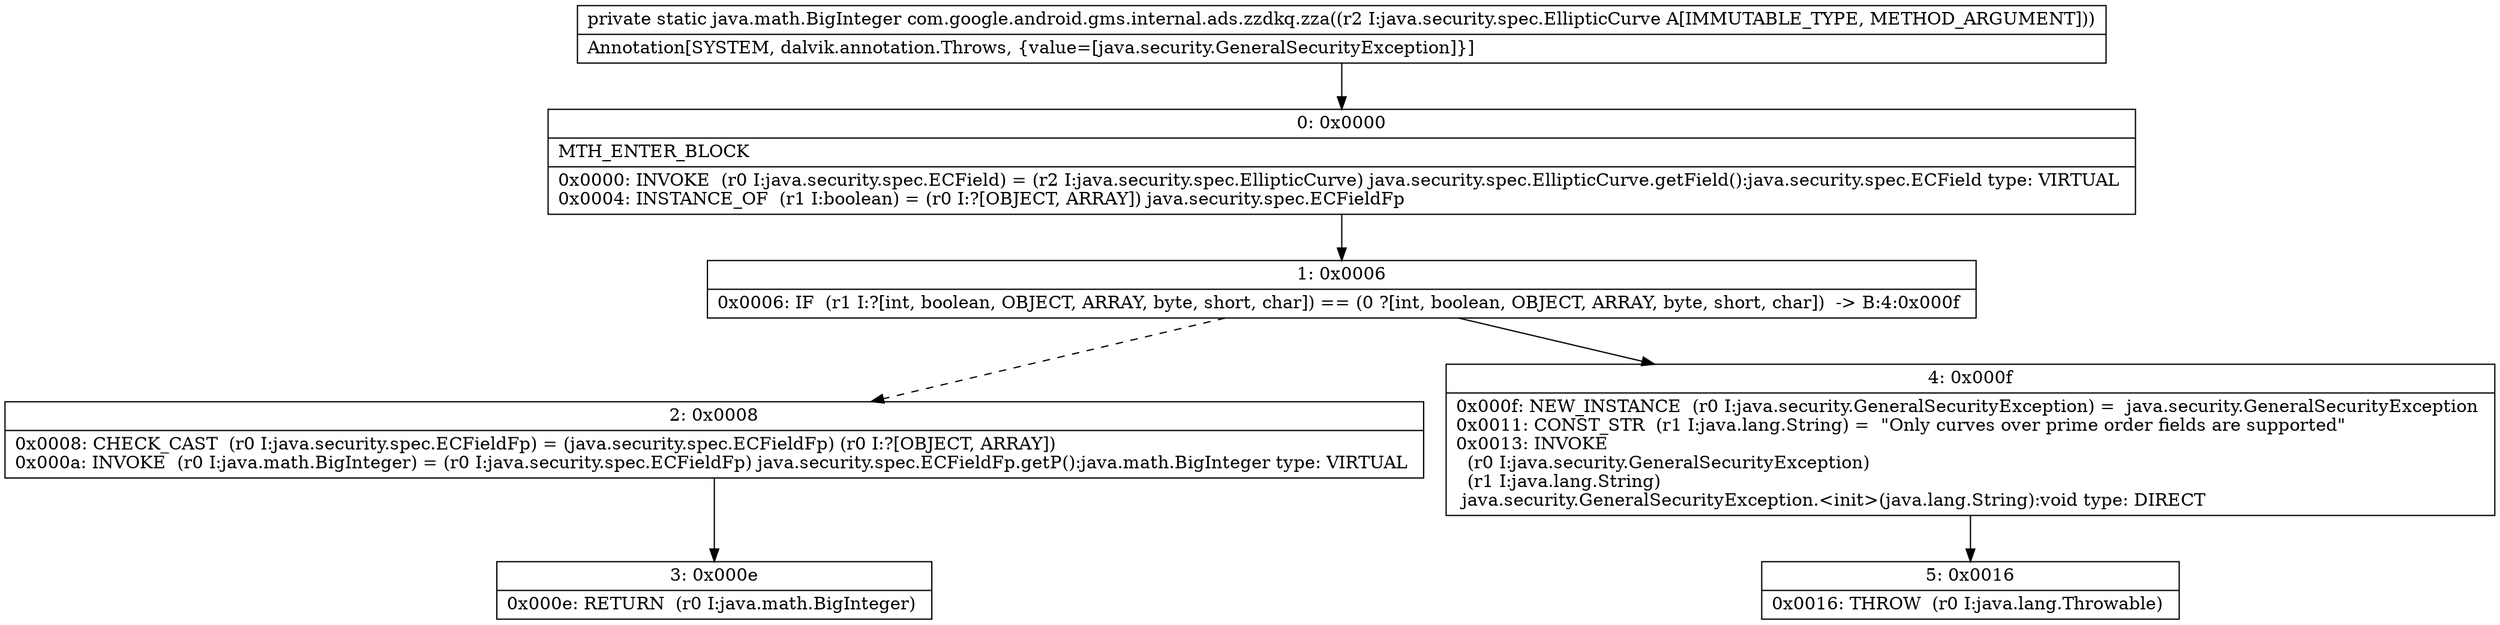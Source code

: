 digraph "CFG forcom.google.android.gms.internal.ads.zzdkq.zza(Ljava\/security\/spec\/EllipticCurve;)Ljava\/math\/BigInteger;" {
Node_0 [shape=record,label="{0\:\ 0x0000|MTH_ENTER_BLOCK\l|0x0000: INVOKE  (r0 I:java.security.spec.ECField) = (r2 I:java.security.spec.EllipticCurve) java.security.spec.EllipticCurve.getField():java.security.spec.ECField type: VIRTUAL \l0x0004: INSTANCE_OF  (r1 I:boolean) = (r0 I:?[OBJECT, ARRAY]) java.security.spec.ECFieldFp \l}"];
Node_1 [shape=record,label="{1\:\ 0x0006|0x0006: IF  (r1 I:?[int, boolean, OBJECT, ARRAY, byte, short, char]) == (0 ?[int, boolean, OBJECT, ARRAY, byte, short, char])  \-\> B:4:0x000f \l}"];
Node_2 [shape=record,label="{2\:\ 0x0008|0x0008: CHECK_CAST  (r0 I:java.security.spec.ECFieldFp) = (java.security.spec.ECFieldFp) (r0 I:?[OBJECT, ARRAY]) \l0x000a: INVOKE  (r0 I:java.math.BigInteger) = (r0 I:java.security.spec.ECFieldFp) java.security.spec.ECFieldFp.getP():java.math.BigInteger type: VIRTUAL \l}"];
Node_3 [shape=record,label="{3\:\ 0x000e|0x000e: RETURN  (r0 I:java.math.BigInteger) \l}"];
Node_4 [shape=record,label="{4\:\ 0x000f|0x000f: NEW_INSTANCE  (r0 I:java.security.GeneralSecurityException) =  java.security.GeneralSecurityException \l0x0011: CONST_STR  (r1 I:java.lang.String) =  \"Only curves over prime order fields are supported\" \l0x0013: INVOKE  \l  (r0 I:java.security.GeneralSecurityException)\l  (r1 I:java.lang.String)\l java.security.GeneralSecurityException.\<init\>(java.lang.String):void type: DIRECT \l}"];
Node_5 [shape=record,label="{5\:\ 0x0016|0x0016: THROW  (r0 I:java.lang.Throwable) \l}"];
MethodNode[shape=record,label="{private static java.math.BigInteger com.google.android.gms.internal.ads.zzdkq.zza((r2 I:java.security.spec.EllipticCurve A[IMMUTABLE_TYPE, METHOD_ARGUMENT]))  | Annotation[SYSTEM, dalvik.annotation.Throws, \{value=[java.security.GeneralSecurityException]\}]\l}"];
MethodNode -> Node_0;
Node_0 -> Node_1;
Node_1 -> Node_2[style=dashed];
Node_1 -> Node_4;
Node_2 -> Node_3;
Node_4 -> Node_5;
}

